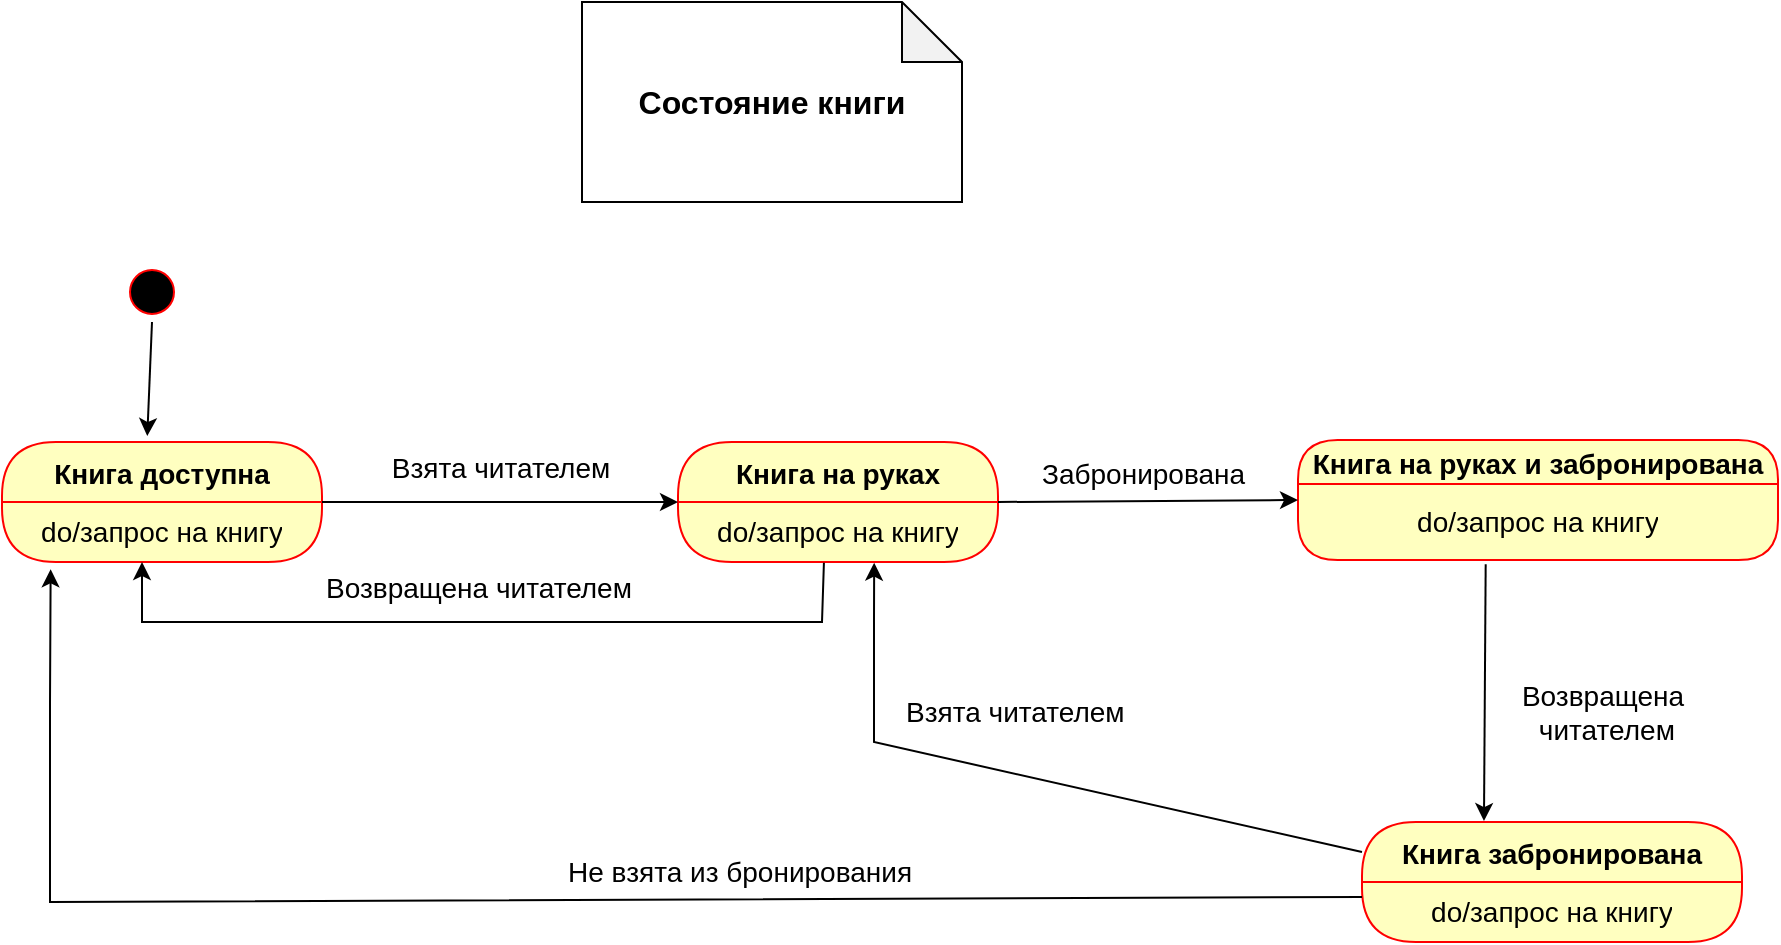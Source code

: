 <mxfile version="26.0.9">
  <diagram name="Страница — 1" id="wbUGCKGPdH9G5RGJiJrk">
    <mxGraphModel dx="1052" dy="695" grid="1" gridSize="10" guides="1" tooltips="1" connect="1" arrows="1" fold="1" page="1" pageScale="1" pageWidth="827" pageHeight="1169" math="0" shadow="0">
      <root>
        <mxCell id="0" />
        <mxCell id="1" parent="0" />
        <mxCell id="9cu6b4uCCpkuQWn9HonN-1" value="&lt;font style=&quot;font-size: 16px;&quot;&gt;&lt;b&gt;Состояние книги&lt;/b&gt;&lt;/font&gt;" style="shape=note;whiteSpace=wrap;html=1;backgroundOutline=1;darkOpacity=0.05;" vertex="1" parent="1">
          <mxGeometry x="330" y="10" width="190" height="100" as="geometry" />
        </mxCell>
        <mxCell id="9cu6b4uCCpkuQWn9HonN-3" value="" style="ellipse;html=1;shape=startState;fillColor=#000000;strokeColor=#ff0000;" vertex="1" parent="1">
          <mxGeometry x="100" y="140" width="30" height="30" as="geometry" />
        </mxCell>
        <mxCell id="9cu6b4uCCpkuQWn9HonN-5" value="Книга доступна" style="swimlane;fontStyle=1;align=center;verticalAlign=middle;childLayout=stackLayout;horizontal=1;startSize=30;horizontalStack=0;resizeParent=0;resizeLast=1;container=0;fontColor=#000000;collapsible=0;rounded=1;arcSize=30;strokeColor=#ff0000;fillColor=#ffffc0;swimlaneFillColor=#ffffc0;dropTarget=0;fontSize=14;" vertex="1" parent="1">
          <mxGeometry x="40" y="230" width="160" height="60" as="geometry" />
        </mxCell>
        <mxCell id="9cu6b4uCCpkuQWn9HonN-6" value="do/запрос на книгу" style="text;html=1;strokeColor=none;fillColor=none;align=center;verticalAlign=middle;spacingLeft=4;spacingRight=4;whiteSpace=wrap;overflow=hidden;rotatable=0;fontColor=#000000;fontSize=14;" vertex="1" parent="9cu6b4uCCpkuQWn9HonN-5">
          <mxGeometry y="30" width="160" height="30" as="geometry" />
        </mxCell>
        <mxCell id="9cu6b4uCCpkuQWn9HonN-8" value="Книга забронирована" style="swimlane;fontStyle=1;align=center;verticalAlign=middle;childLayout=stackLayout;horizontal=1;startSize=30;horizontalStack=0;resizeParent=0;resizeLast=1;container=0;fontColor=#000000;collapsible=0;rounded=1;arcSize=30;strokeColor=#ff0000;fillColor=#ffffc0;swimlaneFillColor=#ffffc0;dropTarget=0;fontSize=14;" vertex="1" parent="1">
          <mxGeometry x="720" y="420" width="190" height="60" as="geometry" />
        </mxCell>
        <mxCell id="9cu6b4uCCpkuQWn9HonN-9" value="do/запрос на книгу" style="text;html=1;strokeColor=none;fillColor=none;align=center;verticalAlign=middle;spacingLeft=4;spacingRight=4;whiteSpace=wrap;overflow=hidden;rotatable=0;fontColor=#000000;fontSize=14;" vertex="1" parent="9cu6b4uCCpkuQWn9HonN-8">
          <mxGeometry y="30" width="190" height="30" as="geometry" />
        </mxCell>
        <mxCell id="9cu6b4uCCpkuQWn9HonN-10" value="Книга на руках" style="swimlane;fontStyle=1;align=center;verticalAlign=middle;childLayout=stackLayout;horizontal=1;startSize=30;horizontalStack=0;resizeParent=0;resizeLast=1;container=0;fontColor=#000000;collapsible=0;rounded=1;arcSize=30;strokeColor=#ff0000;fillColor=#ffffc0;swimlaneFillColor=#ffffc0;dropTarget=0;fontSize=14;" vertex="1" parent="1">
          <mxGeometry x="378" y="230" width="160" height="60" as="geometry" />
        </mxCell>
        <mxCell id="9cu6b4uCCpkuQWn9HonN-11" value="do/запрос на книгу" style="text;html=1;strokeColor=none;fillColor=none;align=center;verticalAlign=middle;spacingLeft=4;spacingRight=4;whiteSpace=wrap;overflow=hidden;rotatable=0;fontColor=#000000;fontSize=14;" vertex="1" parent="9cu6b4uCCpkuQWn9HonN-10">
          <mxGeometry y="30" width="160" height="30" as="geometry" />
        </mxCell>
        <mxCell id="9cu6b4uCCpkuQWn9HonN-14" value="" style="endArrow=classic;html=1;rounded=0;exitX=0.5;exitY=1;exitDx=0;exitDy=0;entryX=0.454;entryY=-0.05;entryDx=0;entryDy=0;entryPerimeter=0;" edge="1" parent="1" source="9cu6b4uCCpkuQWn9HonN-3" target="9cu6b4uCCpkuQWn9HonN-5">
          <mxGeometry width="50" height="50" relative="1" as="geometry">
            <mxPoint x="170" y="160" as="sourcePoint" />
            <mxPoint x="220" y="110" as="targetPoint" />
          </mxGeometry>
        </mxCell>
        <mxCell id="9cu6b4uCCpkuQWn9HonN-15" value="" style="endArrow=classic;html=1;rounded=0;exitX=1;exitY=0;exitDx=0;exitDy=0;entryX=0;entryY=0.5;entryDx=0;entryDy=0;" edge="1" parent="1" source="9cu6b4uCCpkuQWn9HonN-6" target="9cu6b4uCCpkuQWn9HonN-10">
          <mxGeometry width="50" height="50" relative="1" as="geometry">
            <mxPoint x="230" y="250" as="sourcePoint" />
            <mxPoint x="280" y="200" as="targetPoint" />
          </mxGeometry>
        </mxCell>
        <mxCell id="9cu6b4uCCpkuQWn9HonN-16" value="&lt;font style=&quot;font-size: 14px;&quot;&gt;Взята читателем&lt;/font&gt;" style="text;html=1;align=center;verticalAlign=middle;resizable=0;points=[];autosize=1;strokeColor=none;fillColor=none;" vertex="1" parent="1">
          <mxGeometry x="224" y="228" width="130" height="30" as="geometry" />
        </mxCell>
        <mxCell id="9cu6b4uCCpkuQWn9HonN-17" value="Книга на руках и забронирована" style="swimlane;fontStyle=1;align=center;verticalAlign=middle;childLayout=stackLayout;horizontal=1;startSize=22;horizontalStack=0;resizeParent=0;resizeLast=1;container=0;fontColor=#000000;collapsible=0;rounded=1;arcSize=30;strokeColor=#ff0000;fillColor=#ffffc0;swimlaneFillColor=#ffffc0;dropTarget=0;fontSize=14;" vertex="1" parent="1">
          <mxGeometry x="688" y="229" width="240" height="60" as="geometry" />
        </mxCell>
        <mxCell id="9cu6b4uCCpkuQWn9HonN-18" value="do/запрос на книгу" style="text;html=1;strokeColor=none;fillColor=none;align=center;verticalAlign=middle;spacingLeft=4;spacingRight=4;whiteSpace=wrap;overflow=hidden;rotatable=0;fontColor=#000000;fontSize=14;" vertex="1" parent="9cu6b4uCCpkuQWn9HonN-17">
          <mxGeometry y="22" width="240" height="38" as="geometry" />
        </mxCell>
        <mxCell id="9cu6b4uCCpkuQWn9HonN-23" value="" style="endArrow=classic;html=1;rounded=0;exitX=1;exitY=0.5;exitDx=0;exitDy=0;entryX=0;entryY=0.5;entryDx=0;entryDy=0;" edge="1" parent="1" source="9cu6b4uCCpkuQWn9HonN-10" target="9cu6b4uCCpkuQWn9HonN-17">
          <mxGeometry width="50" height="50" relative="1" as="geometry">
            <mxPoint x="620" y="200" as="sourcePoint" />
            <mxPoint x="670" y="150" as="targetPoint" />
          </mxGeometry>
        </mxCell>
        <mxCell id="9cu6b4uCCpkuQWn9HonN-24" value="&lt;font style=&quot;font-size: 14px;&quot;&gt;Забронирована&lt;/font&gt;" style="text;whiteSpace=wrap;html=1;" vertex="1" parent="1">
          <mxGeometry x="558" y="231" width="130" height="40" as="geometry" />
        </mxCell>
        <mxCell id="9cu6b4uCCpkuQWn9HonN-25" value="" style="endArrow=classic;html=1;rounded=0;exitX=0.456;exitY=1.011;exitDx=0;exitDy=0;exitPerimeter=0;" edge="1" parent="1" source="9cu6b4uCCpkuQWn9HonN-11">
          <mxGeometry width="50" height="50" relative="1" as="geometry">
            <mxPoint x="440" y="360" as="sourcePoint" />
            <mxPoint x="110" y="290" as="targetPoint" />
            <Array as="points">
              <mxPoint x="450" y="320" />
              <mxPoint x="110" y="320" />
            </Array>
          </mxGeometry>
        </mxCell>
        <mxCell id="9cu6b4uCCpkuQWn9HonN-26" value="&lt;span style=&quot;font-size: 14px;&quot;&gt;Возвращена читателем&lt;/span&gt;" style="text;html=1;align=center;verticalAlign=middle;resizable=0;points=[];autosize=1;strokeColor=none;fillColor=none;" vertex="1" parent="1">
          <mxGeometry x="188" y="288" width="180" height="30" as="geometry" />
        </mxCell>
        <mxCell id="9cu6b4uCCpkuQWn9HonN-28" value="" style="endArrow=classic;html=1;rounded=0;entryX=0.613;entryY=1.011;entryDx=0;entryDy=0;entryPerimeter=0;exitX=0;exitY=0.25;exitDx=0;exitDy=0;" edge="1" parent="1" source="9cu6b4uCCpkuQWn9HonN-8" target="9cu6b4uCCpkuQWn9HonN-11">
          <mxGeometry width="50" height="50" relative="1" as="geometry">
            <mxPoint x="710" y="380" as="sourcePoint" />
            <mxPoint x="760" y="330" as="targetPoint" />
            <Array as="points">
              <mxPoint x="476" y="380" />
              <mxPoint x="476" y="320" />
            </Array>
          </mxGeometry>
        </mxCell>
        <mxCell id="9cu6b4uCCpkuQWn9HonN-29" value="&lt;font style=&quot;font-size: 14px;&quot;&gt;Взята читателем&lt;/font&gt;" style="text;whiteSpace=wrap;html=1;" vertex="1" parent="1">
          <mxGeometry x="490" y="350" width="130" height="40" as="geometry" />
        </mxCell>
        <mxCell id="9cu6b4uCCpkuQWn9HonN-30" value="" style="endArrow=classic;html=1;rounded=0;exitX=0;exitY=0.25;exitDx=0;exitDy=0;entryX=0.152;entryY=1.122;entryDx=0;entryDy=0;entryPerimeter=0;" edge="1" parent="1" source="9cu6b4uCCpkuQWn9HonN-9" target="9cu6b4uCCpkuQWn9HonN-6">
          <mxGeometry width="50" height="50" relative="1" as="geometry">
            <mxPoint x="700" y="460" as="sourcePoint" />
            <mxPoint x="750" y="410" as="targetPoint" />
            <Array as="points">
              <mxPoint x="64" y="460" />
              <mxPoint x="64" y="360" />
            </Array>
          </mxGeometry>
        </mxCell>
        <mxCell id="9cu6b4uCCpkuQWn9HonN-31" value="&lt;font style=&quot;font-size: 14px;&quot;&gt;Не взята из бронирования&lt;/font&gt;" style="text;whiteSpace=wrap;html=1;" vertex="1" parent="1">
          <mxGeometry x="321" y="430" width="185" height="33" as="geometry" />
        </mxCell>
        <mxCell id="9cu6b4uCCpkuQWn9HonN-32" value="" style="endArrow=classic;html=1;rounded=0;exitX=0.391;exitY=1.057;exitDx=0;exitDy=0;entryX=0.321;entryY=-0.008;entryDx=0;entryDy=0;entryPerimeter=0;exitPerimeter=0;" edge="1" parent="1" source="9cu6b4uCCpkuQWn9HonN-18" target="9cu6b4uCCpkuQWn9HonN-8">
          <mxGeometry width="50" height="50" relative="1" as="geometry">
            <mxPoint x="800" y="320" as="sourcePoint" />
            <mxPoint x="798" y="377" as="targetPoint" />
          </mxGeometry>
        </mxCell>
        <mxCell id="9cu6b4uCCpkuQWn9HonN-33" value="&lt;span style=&quot;font-size: 14px;&quot;&gt;Возвращена&lt;/span&gt;&lt;div&gt;&lt;span style=&quot;font-size: 14px;&quot;&gt;&amp;nbsp;читателем&lt;/span&gt;&lt;/div&gt;" style="text;html=1;align=center;verticalAlign=middle;resizable=0;points=[];autosize=1;strokeColor=none;fillColor=none;" vertex="1" parent="1">
          <mxGeometry x="790" y="340" width="100" height="50" as="geometry" />
        </mxCell>
      </root>
    </mxGraphModel>
  </diagram>
</mxfile>
